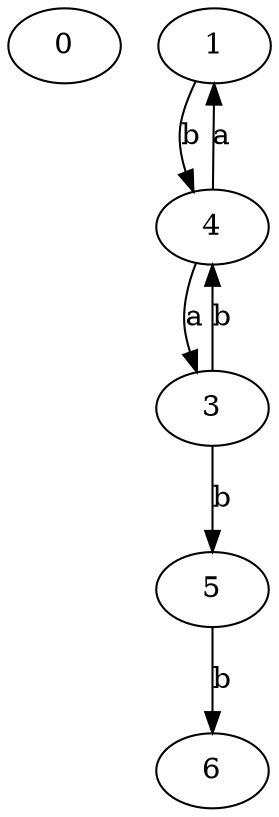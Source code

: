 strict digraph  {
0;
1;
3;
4;
5;
6;
1 -> 4  [label=b];
3 -> 4  [label=b];
3 -> 5  [label=b];
4 -> 1  [label=a];
4 -> 3  [label=a];
5 -> 6  [label=b];
}
